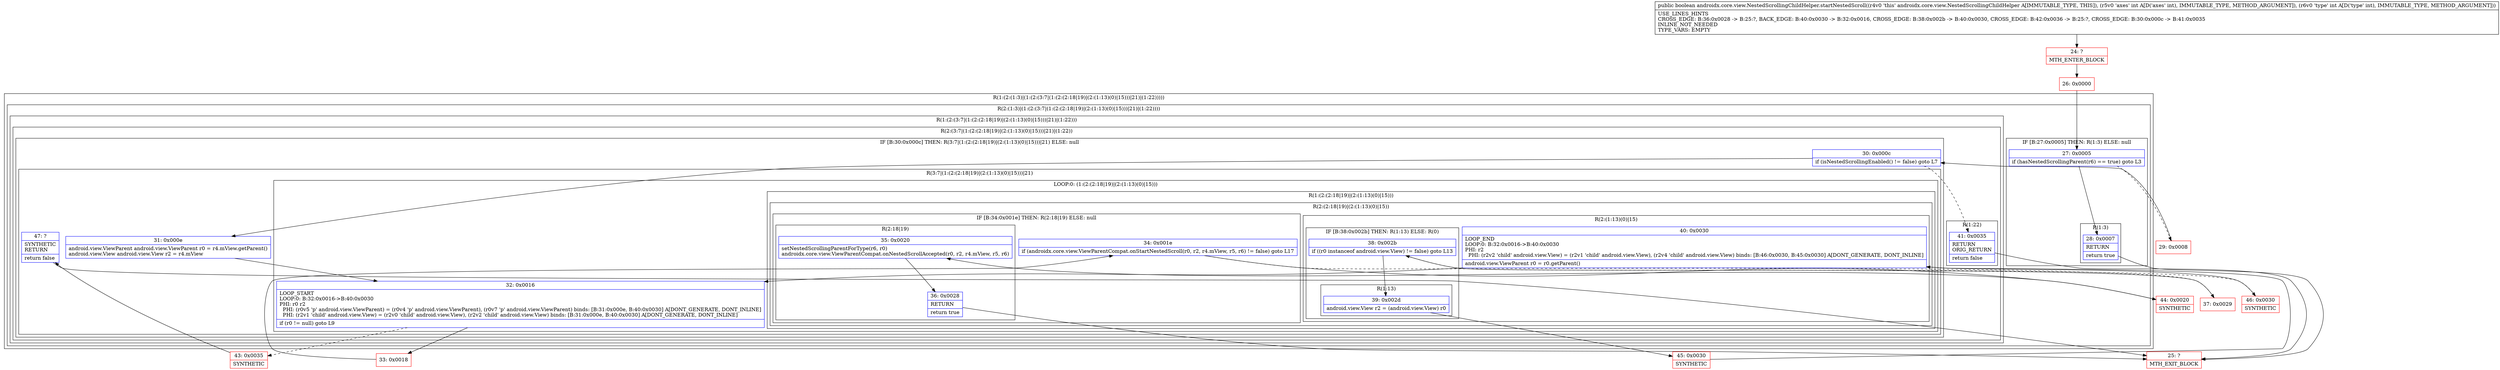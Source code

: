 digraph "CFG forandroidx.core.view.NestedScrollingChildHelper.startNestedScroll(II)Z" {
subgraph cluster_Region_1695076471 {
label = "R(1:(2:(1:3)|(1:(2:(3:7|(1:(2:(2:18|19)|(2:(1:13)(0)|15)))|21)|(1:22)))))";
node [shape=record,color=blue];
subgraph cluster_Region_1876141387 {
label = "R(2:(1:3)|(1:(2:(3:7|(1:(2:(2:18|19)|(2:(1:13)(0)|15)))|21)|(1:22))))";
node [shape=record,color=blue];
subgraph cluster_IfRegion_1644124142 {
label = "IF [B:27:0x0005] THEN: R(1:3) ELSE: null";
node [shape=record,color=blue];
Node_27 [shape=record,label="{27\:\ 0x0005|if (hasNestedScrollingParent(r6) == true) goto L3\l}"];
subgraph cluster_Region_1528642676 {
label = "R(1:3)";
node [shape=record,color=blue];
Node_28 [shape=record,label="{28\:\ 0x0007|RETURN\l|return true\l}"];
}
}
subgraph cluster_Region_2025182216 {
label = "R(1:(2:(3:7|(1:(2:(2:18|19)|(2:(1:13)(0)|15)))|21)|(1:22)))";
node [shape=record,color=blue];
subgraph cluster_Region_180281256 {
label = "R(2:(3:7|(1:(2:(2:18|19)|(2:(1:13)(0)|15)))|21)|(1:22))";
node [shape=record,color=blue];
subgraph cluster_IfRegion_300263734 {
label = "IF [B:30:0x000c] THEN: R(3:7|(1:(2:(2:18|19)|(2:(1:13)(0)|15)))|21) ELSE: null";
node [shape=record,color=blue];
Node_30 [shape=record,label="{30\:\ 0x000c|if (isNestedScrollingEnabled() != false) goto L7\l}"];
subgraph cluster_Region_772564696 {
label = "R(3:7|(1:(2:(2:18|19)|(2:(1:13)(0)|15)))|21)";
node [shape=record,color=blue];
Node_31 [shape=record,label="{31\:\ 0x000e|android.view.ViewParent android.view.ViewParent r0 = r4.mView.getParent()\landroid.view.View android.view.View r2 = r4.mView\l}"];
subgraph cluster_LoopRegion_267496209 {
label = "LOOP:0: (1:(2:(2:18|19)|(2:(1:13)(0)|15)))";
node [shape=record,color=blue];
Node_32 [shape=record,label="{32\:\ 0x0016|LOOP_START\lLOOP:0: B:32:0x0016\-\>B:40:0x0030\lPHI: r0 r2 \l  PHI: (r0v5 'p' android.view.ViewParent) = (r0v4 'p' android.view.ViewParent), (r0v7 'p' android.view.ViewParent) binds: [B:31:0x000e, B:40:0x0030] A[DONT_GENERATE, DONT_INLINE]\l  PHI: (r2v1 'child' android.view.View) = (r2v0 'child' android.view.View), (r2v2 'child' android.view.View) binds: [B:31:0x000e, B:40:0x0030] A[DONT_GENERATE, DONT_INLINE]\l|if (r0 != null) goto L9\l}"];
subgraph cluster_Region_598333922 {
label = "R(1:(2:(2:18|19)|(2:(1:13)(0)|15)))";
node [shape=record,color=blue];
subgraph cluster_Region_1969904651 {
label = "R(2:(2:18|19)|(2:(1:13)(0)|15))";
node [shape=record,color=blue];
subgraph cluster_IfRegion_1413687381 {
label = "IF [B:34:0x001e] THEN: R(2:18|19) ELSE: null";
node [shape=record,color=blue];
Node_34 [shape=record,label="{34\:\ 0x001e|if (androidx.core.view.ViewParentCompat.onStartNestedScroll(r0, r2, r4.mView, r5, r6) != false) goto L17\l}"];
subgraph cluster_Region_431275683 {
label = "R(2:18|19)";
node [shape=record,color=blue];
Node_35 [shape=record,label="{35\:\ 0x0020|setNestedScrollingParentForType(r6, r0)\landroidx.core.view.ViewParentCompat.onNestedScrollAccepted(r0, r2, r4.mView, r5, r6)\l}"];
Node_36 [shape=record,label="{36\:\ 0x0028|RETURN\l|return true\l}"];
}
}
subgraph cluster_Region_616759314 {
label = "R(2:(1:13)(0)|15)";
node [shape=record,color=blue];
subgraph cluster_IfRegion_463415207 {
label = "IF [B:38:0x002b] THEN: R(1:13) ELSE: R(0)";
node [shape=record,color=blue];
Node_38 [shape=record,label="{38\:\ 0x002b|if ((r0 instanceof android.view.View) != false) goto L13\l}"];
subgraph cluster_Region_669022038 {
label = "R(1:13)";
node [shape=record,color=blue];
Node_39 [shape=record,label="{39\:\ 0x002d|android.view.View r2 = (android.view.View) r0\l}"];
}
subgraph cluster_Region_156606097 {
label = "R(0)";
node [shape=record,color=blue];
}
}
Node_40 [shape=record,label="{40\:\ 0x0030|LOOP_END\lLOOP:0: B:32:0x0016\-\>B:40:0x0030\lPHI: r2 \l  PHI: (r2v2 'child' android.view.View) = (r2v1 'child' android.view.View), (r2v4 'child' android.view.View) binds: [B:46:0x0030, B:45:0x0030] A[DONT_GENERATE, DONT_INLINE]\l|android.view.ViewParent r0 = r0.getParent()\l}"];
}
}
}
}
Node_47 [shape=record,label="{47\:\ ?|SYNTHETIC\lRETURN\l|return false\l}"];
}
}
subgraph cluster_Region_893729428 {
label = "R(1:22)";
node [shape=record,color=blue];
Node_41 [shape=record,label="{41\:\ 0x0035|RETURN\lORIG_RETURN\l|return false\l}"];
}
}
}
}
}
Node_24 [shape=record,color=red,label="{24\:\ ?|MTH_ENTER_BLOCK\l}"];
Node_26 [shape=record,color=red,label="{26\:\ 0x0000}"];
Node_25 [shape=record,color=red,label="{25\:\ ?|MTH_EXIT_BLOCK\l}"];
Node_29 [shape=record,color=red,label="{29\:\ 0x0008}"];
Node_33 [shape=record,color=red,label="{33\:\ 0x0018}"];
Node_37 [shape=record,color=red,label="{37\:\ 0x0029}"];
Node_45 [shape=record,color=red,label="{45\:\ 0x0030|SYNTHETIC\l}"];
Node_46 [shape=record,color=red,label="{46\:\ 0x0030|SYNTHETIC\l}"];
Node_44 [shape=record,color=red,label="{44\:\ 0x0020|SYNTHETIC\l}"];
Node_43 [shape=record,color=red,label="{43\:\ 0x0035|SYNTHETIC\l}"];
MethodNode[shape=record,label="{public boolean androidx.core.view.NestedScrollingChildHelper.startNestedScroll((r4v0 'this' androidx.core.view.NestedScrollingChildHelper A[IMMUTABLE_TYPE, THIS]), (r5v0 'axes' int A[D('axes' int), IMMUTABLE_TYPE, METHOD_ARGUMENT]), (r6v0 'type' int A[D('type' int), IMMUTABLE_TYPE, METHOD_ARGUMENT]))  | USE_LINES_HINTS\lCROSS_EDGE: B:36:0x0028 \-\> B:25:?, BACK_EDGE: B:40:0x0030 \-\> B:32:0x0016, CROSS_EDGE: B:38:0x002b \-\> B:40:0x0030, CROSS_EDGE: B:42:0x0036 \-\> B:25:?, CROSS_EDGE: B:30:0x000c \-\> B:41:0x0035\lINLINE_NOT_NEEDED\lTYPE_VARS: EMPTY\l}"];
MethodNode -> Node_24;Node_27 -> Node_28;
Node_27 -> Node_29[style=dashed];
Node_28 -> Node_25;
Node_30 -> Node_31;
Node_30 -> Node_41[style=dashed];
Node_31 -> Node_32;
Node_32 -> Node_33;
Node_32 -> Node_43[style=dashed];
Node_34 -> Node_37[style=dashed];
Node_34 -> Node_44;
Node_35 -> Node_36;
Node_36 -> Node_25;
Node_38 -> Node_39;
Node_38 -> Node_46[style=dashed];
Node_39 -> Node_45;
Node_40 -> Node_32;
Node_47 -> Node_25;
Node_41 -> Node_25;
Node_24 -> Node_26;
Node_26 -> Node_27;
Node_29 -> Node_30;
Node_33 -> Node_34;
Node_37 -> Node_38;
Node_45 -> Node_40;
Node_46 -> Node_40;
Node_44 -> Node_35;
Node_43 -> Node_47;
}

